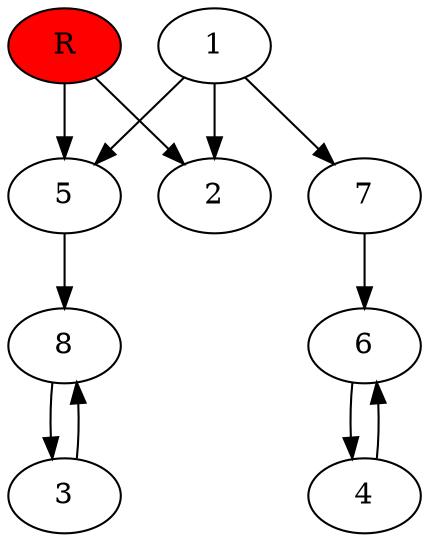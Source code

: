 digraph prb18120 {
	1
	2
	3
	4
	5
	6
	7
	8
	R [fillcolor="#ff0000" style=filled]
	1 -> 2
	1 -> 5
	1 -> 7
	3 -> 8
	4 -> 6
	5 -> 8
	6 -> 4
	7 -> 6
	8 -> 3
	R -> 2
	R -> 5
}
